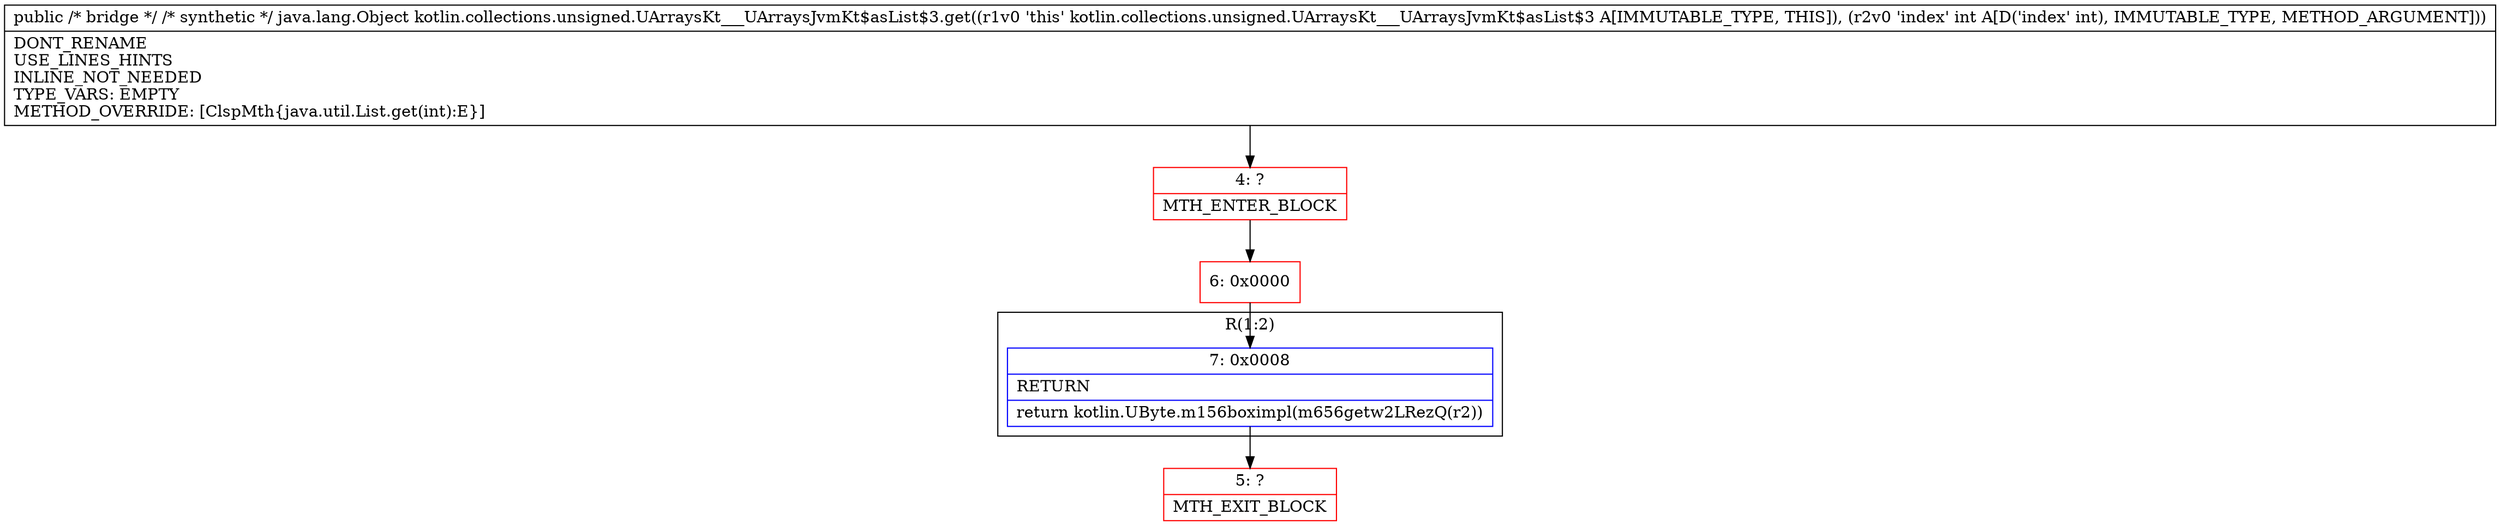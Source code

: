 digraph "CFG forkotlin.collections.unsigned.UArraysKt___UArraysJvmKt$asList$3.get(I)Ljava\/lang\/Object;" {
subgraph cluster_Region_254484218 {
label = "R(1:2)";
node [shape=record,color=blue];
Node_7 [shape=record,label="{7\:\ 0x0008|RETURN\l|return kotlin.UByte.m156boximpl(m656getw2LRezQ(r2))\l}"];
}
Node_4 [shape=record,color=red,label="{4\:\ ?|MTH_ENTER_BLOCK\l}"];
Node_6 [shape=record,color=red,label="{6\:\ 0x0000}"];
Node_5 [shape=record,color=red,label="{5\:\ ?|MTH_EXIT_BLOCK\l}"];
MethodNode[shape=record,label="{public \/* bridge *\/ \/* synthetic *\/ java.lang.Object kotlin.collections.unsigned.UArraysKt___UArraysJvmKt$asList$3.get((r1v0 'this' kotlin.collections.unsigned.UArraysKt___UArraysJvmKt$asList$3 A[IMMUTABLE_TYPE, THIS]), (r2v0 'index' int A[D('index' int), IMMUTABLE_TYPE, METHOD_ARGUMENT]))  | DONT_RENAME\lUSE_LINES_HINTS\lINLINE_NOT_NEEDED\lTYPE_VARS: EMPTY\lMETHOD_OVERRIDE: [ClspMth\{java.util.List.get(int):E\}]\l}"];
MethodNode -> Node_4;Node_7 -> Node_5;
Node_4 -> Node_6;
Node_6 -> Node_7;
}

